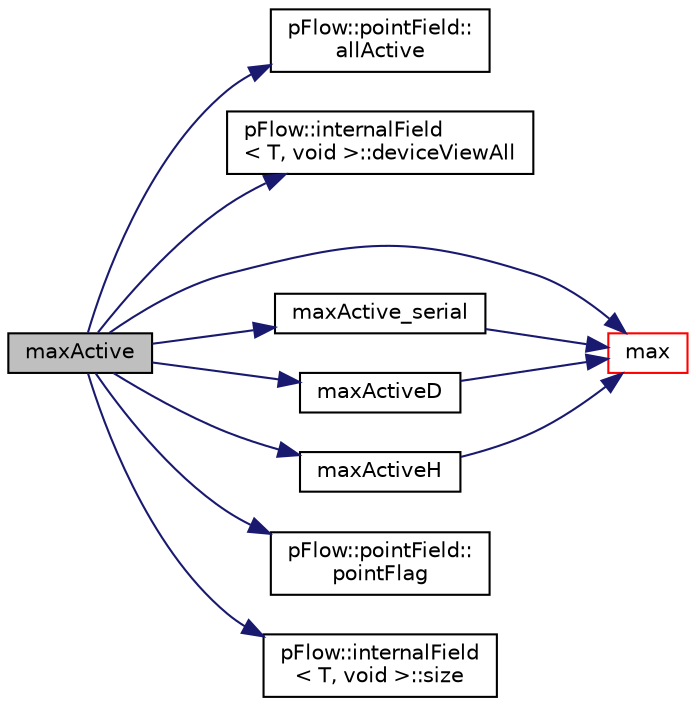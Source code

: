 digraph "maxActive"
{
 // LATEX_PDF_SIZE
  edge [fontname="Helvetica",fontsize="10",labelfontname="Helvetica",labelfontsize="10"];
  node [fontname="Helvetica",fontsize="10",shape=record];
  rankdir="LR";
  Node1 [label="maxActive",height=0.2,width=0.4,color="black", fillcolor="grey75", style="filled", fontcolor="black",tooltip=" "];
  Node1 -> Node2 [color="midnightblue",fontsize="10",style="solid",fontname="Helvetica"];
  Node2 [label="pFlow::pointField::\lallActive",height=0.2,width=0.4,color="black", fillcolor="white", style="filled",URL="$classpFlow_1_1pointField.html#aab9550b3f59f76a254d15a2d537bb395",tooltip=" "];
  Node1 -> Node3 [color="midnightblue",fontsize="10",style="solid",fontname="Helvetica"];
  Node3 [label="pFlow::internalField\l\< T, void \>::deviceViewAll",height=0.2,width=0.4,color="black", fillcolor="white", style="filled",URL="$classpFlow_1_1internalField.html#ae49b1b421c0a7de757a2fdc46f163498",tooltip=" "];
  Node1 -> Node4 [color="midnightblue",fontsize="10",style="solid",fontname="Helvetica"];
  Node4 [label="max",height=0.2,width=0.4,color="red", fillcolor="white", style="filled",URL="$namespacepFlow.html#a92e15c22d8a3e36e134f9bcc66bd8652",tooltip=" "];
  Node1 -> Node9 [color="midnightblue",fontsize="10",style="solid",fontname="Helvetica"];
  Node9 [label="maxActive_serial",height=0.2,width=0.4,color="black", fillcolor="white", style="filled",URL="$namespacepFlow.html#ab590494217240fda35275327deeb9e5a",tooltip=" "];
  Node9 -> Node4 [color="midnightblue",fontsize="10",style="solid",fontname="Helvetica"];
  Node1 -> Node10 [color="midnightblue",fontsize="10",style="solid",fontname="Helvetica"];
  Node10 [label="maxActiveD",height=0.2,width=0.4,color="black", fillcolor="white", style="filled",URL="$namespacepFlow.html#af989fca768a41ce5a1fbe6ae48637d40",tooltip=" "];
  Node10 -> Node4 [color="midnightblue",fontsize="10",style="solid",fontname="Helvetica"];
  Node1 -> Node11 [color="midnightblue",fontsize="10",style="solid",fontname="Helvetica"];
  Node11 [label="maxActiveH",height=0.2,width=0.4,color="black", fillcolor="white", style="filled",URL="$namespacepFlow.html#aba9b2125fa01a2bc1588b29e0b385b5a",tooltip=" "];
  Node11 -> Node4 [color="midnightblue",fontsize="10",style="solid",fontname="Helvetica"];
  Node1 -> Node12 [color="midnightblue",fontsize="10",style="solid",fontname="Helvetica"];
  Node12 [label="pFlow::pointField::\lpointFlag",height=0.2,width=0.4,color="black", fillcolor="white", style="filled",URL="$classpFlow_1_1pointField.html#a313b7aa0a8e0fc78d0e9d1d8ee0b3f47",tooltip=" "];
  Node1 -> Node13 [color="midnightblue",fontsize="10",style="solid",fontname="Helvetica"];
  Node13 [label="pFlow::internalField\l\< T, void \>::size",height=0.2,width=0.4,color="black", fillcolor="white", style="filled",URL="$classpFlow_1_1internalField.html#a10efdf47ffedbdc720f71c2f72b98d98",tooltip=" "];
}

